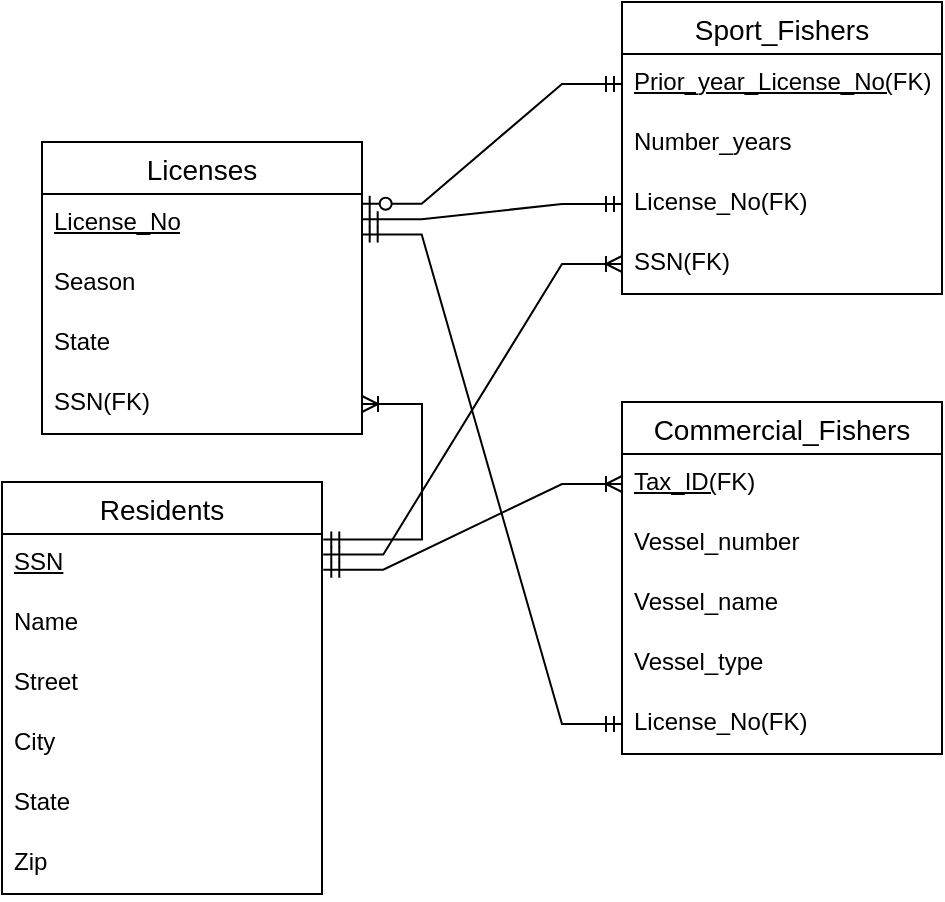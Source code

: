 <mxfile version="24.7.16">
  <diagram name="페이지-1" id="rK1tdjysPAr_Y2TKpE3c">
    <mxGraphModel dx="872" dy="462" grid="1" gridSize="10" guides="1" tooltips="1" connect="1" arrows="1" fold="1" page="1" pageScale="1" pageWidth="827" pageHeight="1169" math="0" shadow="0">
      <root>
        <mxCell id="0" />
        <mxCell id="1" parent="0" />
        <mxCell id="nwgFIAwb6D6mSzODj8zX-1" value="Licenses" style="swimlane;fontStyle=0;childLayout=stackLayout;horizontal=1;startSize=26;horizontalStack=0;resizeParent=1;resizeParentMax=0;resizeLast=0;collapsible=1;marginBottom=0;align=center;fontSize=14;" vertex="1" parent="1">
          <mxGeometry x="199" y="170" width="160" height="146" as="geometry" />
        </mxCell>
        <mxCell id="nwgFIAwb6D6mSzODj8zX-2" value="&lt;u&gt;License_No&lt;/u&gt;" style="text;strokeColor=none;fillColor=none;spacingLeft=4;spacingRight=4;overflow=hidden;rotatable=0;points=[[0,0.5],[1,0.5]];portConstraint=eastwest;fontSize=12;whiteSpace=wrap;html=1;" vertex="1" parent="nwgFIAwb6D6mSzODj8zX-1">
          <mxGeometry y="26" width="160" height="30" as="geometry" />
        </mxCell>
        <mxCell id="nwgFIAwb6D6mSzODj8zX-3" value="Season" style="text;strokeColor=none;fillColor=none;spacingLeft=4;spacingRight=4;overflow=hidden;rotatable=0;points=[[0,0.5],[1,0.5]];portConstraint=eastwest;fontSize=12;whiteSpace=wrap;html=1;" vertex="1" parent="nwgFIAwb6D6mSzODj8zX-1">
          <mxGeometry y="56" width="160" height="30" as="geometry" />
        </mxCell>
        <mxCell id="nwgFIAwb6D6mSzODj8zX-4" value="State" style="text;strokeColor=none;fillColor=none;spacingLeft=4;spacingRight=4;overflow=hidden;rotatable=0;points=[[0,0.5],[1,0.5]];portConstraint=eastwest;fontSize=12;whiteSpace=wrap;html=1;" vertex="1" parent="nwgFIAwb6D6mSzODj8zX-1">
          <mxGeometry y="86" width="160" height="30" as="geometry" />
        </mxCell>
        <mxCell id="nwgFIAwb6D6mSzODj8zX-14" value="&lt;div&gt;SSN(FK)&lt;/div&gt;" style="text;strokeColor=none;fillColor=none;spacingLeft=4;spacingRight=4;overflow=hidden;rotatable=0;points=[[0,0.5],[1,0.5]];portConstraint=eastwest;fontSize=12;whiteSpace=wrap;html=1;" vertex="1" parent="nwgFIAwb6D6mSzODj8zX-1">
          <mxGeometry y="116" width="160" height="30" as="geometry" />
        </mxCell>
        <mxCell id="nwgFIAwb6D6mSzODj8zX-5" value="Residents" style="swimlane;fontStyle=0;childLayout=stackLayout;horizontal=1;startSize=26;horizontalStack=0;resizeParent=1;resizeParentMax=0;resizeLast=0;collapsible=1;marginBottom=0;align=center;fontSize=14;" vertex="1" parent="1">
          <mxGeometry x="179" y="340" width="160" height="206" as="geometry" />
        </mxCell>
        <mxCell id="nwgFIAwb6D6mSzODj8zX-6" value="&lt;u&gt;SSN&lt;/u&gt;" style="text;strokeColor=none;fillColor=none;spacingLeft=4;spacingRight=4;overflow=hidden;rotatable=0;points=[[0,0.5],[1,0.5]];portConstraint=eastwest;fontSize=12;whiteSpace=wrap;html=1;" vertex="1" parent="nwgFIAwb6D6mSzODj8zX-5">
          <mxGeometry y="26" width="160" height="30" as="geometry" />
        </mxCell>
        <mxCell id="nwgFIAwb6D6mSzODj8zX-7" value="Name" style="text;strokeColor=none;fillColor=none;spacingLeft=4;spacingRight=4;overflow=hidden;rotatable=0;points=[[0,0.5],[1,0.5]];portConstraint=eastwest;fontSize=12;whiteSpace=wrap;html=1;" vertex="1" parent="nwgFIAwb6D6mSzODj8zX-5">
          <mxGeometry y="56" width="160" height="30" as="geometry" />
        </mxCell>
        <mxCell id="nwgFIAwb6D6mSzODj8zX-8" value="Street" style="text;strokeColor=none;fillColor=none;spacingLeft=4;spacingRight=4;overflow=hidden;rotatable=0;points=[[0,0.5],[1,0.5]];portConstraint=eastwest;fontSize=12;whiteSpace=wrap;html=1;" vertex="1" parent="nwgFIAwb6D6mSzODj8zX-5">
          <mxGeometry y="86" width="160" height="30" as="geometry" />
        </mxCell>
        <mxCell id="nwgFIAwb6D6mSzODj8zX-10" value="City" style="text;strokeColor=none;fillColor=none;spacingLeft=4;spacingRight=4;overflow=hidden;rotatable=0;points=[[0,0.5],[1,0.5]];portConstraint=eastwest;fontSize=12;whiteSpace=wrap;html=1;" vertex="1" parent="nwgFIAwb6D6mSzODj8zX-5">
          <mxGeometry y="116" width="160" height="30" as="geometry" />
        </mxCell>
        <mxCell id="nwgFIAwb6D6mSzODj8zX-12" value="State" style="text;strokeColor=none;fillColor=none;spacingLeft=4;spacingRight=4;overflow=hidden;rotatable=0;points=[[0,0.5],[1,0.5]];portConstraint=eastwest;fontSize=12;whiteSpace=wrap;html=1;" vertex="1" parent="nwgFIAwb6D6mSzODj8zX-5">
          <mxGeometry y="146" width="160" height="30" as="geometry" />
        </mxCell>
        <mxCell id="nwgFIAwb6D6mSzODj8zX-11" value="Zip" style="text;strokeColor=none;fillColor=none;spacingLeft=4;spacingRight=4;overflow=hidden;rotatable=0;points=[[0,0.5],[1,0.5]];portConstraint=eastwest;fontSize=12;whiteSpace=wrap;html=1;" vertex="1" parent="nwgFIAwb6D6mSzODj8zX-5">
          <mxGeometry y="176" width="160" height="30" as="geometry" />
        </mxCell>
        <mxCell id="nwgFIAwb6D6mSzODj8zX-15" value="Sport_Fishers" style="swimlane;fontStyle=0;childLayout=stackLayout;horizontal=1;startSize=26;horizontalStack=0;resizeParent=1;resizeParentMax=0;resizeLast=0;collapsible=1;marginBottom=0;align=center;fontSize=14;" vertex="1" parent="1">
          <mxGeometry x="489" y="100" width="160" height="146" as="geometry" />
        </mxCell>
        <mxCell id="nwgFIAwb6D6mSzODj8zX-18" value="&lt;u&gt;Prior_year_License_No(&lt;/u&gt;FK)" style="text;strokeColor=none;fillColor=none;spacingLeft=4;spacingRight=4;overflow=hidden;rotatable=0;points=[[0,0.5],[1,0.5]];portConstraint=eastwest;fontSize=12;whiteSpace=wrap;html=1;" vertex="1" parent="nwgFIAwb6D6mSzODj8zX-15">
          <mxGeometry y="26" width="160" height="30" as="geometry" />
        </mxCell>
        <mxCell id="nwgFIAwb6D6mSzODj8zX-17" value="Number_years" style="text;strokeColor=none;fillColor=none;spacingLeft=4;spacingRight=4;overflow=hidden;rotatable=0;points=[[0,0.5],[1,0.5]];portConstraint=eastwest;fontSize=12;whiteSpace=wrap;html=1;" vertex="1" parent="nwgFIAwb6D6mSzODj8zX-15">
          <mxGeometry y="56" width="160" height="30" as="geometry" />
        </mxCell>
        <mxCell id="nwgFIAwb6D6mSzODj8zX-16" value="License_No(FK)" style="text;strokeColor=none;fillColor=none;spacingLeft=4;spacingRight=4;overflow=hidden;rotatable=0;points=[[0,0.5],[1,0.5]];portConstraint=eastwest;fontSize=12;whiteSpace=wrap;html=1;" vertex="1" parent="nwgFIAwb6D6mSzODj8zX-15">
          <mxGeometry y="86" width="160" height="30" as="geometry" />
        </mxCell>
        <mxCell id="nwgFIAwb6D6mSzODj8zX-33" value="SSN(FK)" style="text;strokeColor=none;fillColor=none;spacingLeft=4;spacingRight=4;overflow=hidden;rotatable=0;points=[[0,0.5],[1,0.5]];portConstraint=eastwest;fontSize=12;whiteSpace=wrap;html=1;" vertex="1" parent="nwgFIAwb6D6mSzODj8zX-15">
          <mxGeometry y="116" width="160" height="30" as="geometry" />
        </mxCell>
        <mxCell id="nwgFIAwb6D6mSzODj8zX-22" value="Commercial_Fishers" style="swimlane;fontStyle=0;childLayout=stackLayout;horizontal=1;startSize=26;horizontalStack=0;resizeParent=1;resizeParentMax=0;resizeLast=0;collapsible=1;marginBottom=0;align=center;fontSize=14;" vertex="1" parent="1">
          <mxGeometry x="489" y="300" width="160" height="176" as="geometry" />
        </mxCell>
        <mxCell id="nwgFIAwb6D6mSzODj8zX-28" value="&lt;u&gt;Tax_ID(&lt;/u&gt;FK)" style="text;strokeColor=none;fillColor=none;spacingLeft=4;spacingRight=4;overflow=hidden;rotatable=0;points=[[0,0.5],[1,0.5]];portConstraint=eastwest;fontSize=12;whiteSpace=wrap;html=1;" vertex="1" parent="nwgFIAwb6D6mSzODj8zX-22">
          <mxGeometry y="26" width="160" height="30" as="geometry" />
        </mxCell>
        <mxCell id="nwgFIAwb6D6mSzODj8zX-25" value="Vessel_number" style="text;strokeColor=none;fillColor=none;spacingLeft=4;spacingRight=4;overflow=hidden;rotatable=0;points=[[0,0.5],[1,0.5]];portConstraint=eastwest;fontSize=12;whiteSpace=wrap;html=1;" vertex="1" parent="nwgFIAwb6D6mSzODj8zX-22">
          <mxGeometry y="56" width="160" height="30" as="geometry" />
        </mxCell>
        <mxCell id="nwgFIAwb6D6mSzODj8zX-27" value="Vessel_name" style="text;strokeColor=none;fillColor=none;spacingLeft=4;spacingRight=4;overflow=hidden;rotatable=0;points=[[0,0.5],[1,0.5]];portConstraint=eastwest;fontSize=12;whiteSpace=wrap;html=1;" vertex="1" parent="nwgFIAwb6D6mSzODj8zX-22">
          <mxGeometry y="86" width="160" height="30" as="geometry" />
        </mxCell>
        <mxCell id="nwgFIAwb6D6mSzODj8zX-29" value="Vessel_type" style="text;strokeColor=none;fillColor=none;spacingLeft=4;spacingRight=4;overflow=hidden;rotatable=0;points=[[0,0.5],[1,0.5]];portConstraint=eastwest;fontSize=12;whiteSpace=wrap;html=1;" vertex="1" parent="nwgFIAwb6D6mSzODj8zX-22">
          <mxGeometry y="116" width="160" height="30" as="geometry" />
        </mxCell>
        <mxCell id="nwgFIAwb6D6mSzODj8zX-24" value="License_No(FK)" style="text;strokeColor=none;fillColor=none;spacingLeft=4;spacingRight=4;overflow=hidden;rotatable=0;points=[[0,0.5],[1,0.5]];portConstraint=eastwest;fontSize=12;whiteSpace=wrap;html=1;" vertex="1" parent="nwgFIAwb6D6mSzODj8zX-22">
          <mxGeometry y="146" width="160" height="30" as="geometry" />
        </mxCell>
        <mxCell id="nwgFIAwb6D6mSzODj8zX-31" value="" style="edgeStyle=entityRelationEdgeStyle;fontSize=12;html=1;endArrow=ERoneToMany;startArrow=ERmandOne;rounded=0;exitX=1.004;exitY=0.09;exitDx=0;exitDy=0;exitPerimeter=0;" edge="1" parent="1" source="nwgFIAwb6D6mSzODj8zX-6" target="nwgFIAwb6D6mSzODj8zX-14">
          <mxGeometry width="100" height="100" relative="1" as="geometry">
            <mxPoint x="259" y="436" as="sourcePoint" />
            <mxPoint x="359" y="336" as="targetPoint" />
          </mxGeometry>
        </mxCell>
        <mxCell id="nwgFIAwb6D6mSzODj8zX-32" value="" style="edgeStyle=entityRelationEdgeStyle;fontSize=12;html=1;endArrow=ERzeroToOne;startArrow=ERmandOne;rounded=0;entryX=0.999;entryY=0.163;entryDx=0;entryDy=0;entryPerimeter=0;" edge="1" parent="1" source="nwgFIAwb6D6mSzODj8zX-18" target="nwgFIAwb6D6mSzODj8zX-2">
          <mxGeometry width="100" height="100" relative="1" as="geometry">
            <mxPoint x="299" y="150" as="sourcePoint" />
            <mxPoint x="419" y="190" as="targetPoint" />
            <Array as="points">
              <mxPoint x="139" y="-30" />
            </Array>
          </mxGeometry>
        </mxCell>
        <mxCell id="nwgFIAwb6D6mSzODj8zX-34" value="" style="edgeStyle=entityRelationEdgeStyle;fontSize=12;html=1;endArrow=ERmandOne;startArrow=ERmandOne;rounded=0;exitX=0.999;exitY=0.675;exitDx=0;exitDy=0;exitPerimeter=0;" edge="1" parent="1" source="nwgFIAwb6D6mSzODj8zX-2" target="nwgFIAwb6D6mSzODj8zX-24">
          <mxGeometry width="100" height="100" relative="1" as="geometry">
            <mxPoint x="469" y="320" as="sourcePoint" />
            <mxPoint x="569" y="220" as="targetPoint" />
          </mxGeometry>
        </mxCell>
        <mxCell id="nwgFIAwb6D6mSzODj8zX-35" value="&lt;span style=&quot;color: rgba(0, 0, 0, 0); font-family: monospace; font-size: 0px; text-align: start; background-color: rgb(251, 251, 251);&quot;&gt;%3CmxGraphModel%3E%3Croot%3E%3CmxCell%20id%3D%220%22%2F%3E%3CmxCell%20id%3D%221%22%20parent%3D%220%22%2F%3E%3CmxCell%20id%3D%222%22%20value%3D%22%22%20style%3D%22edgeStyle%3DentityRelationEdgeStyle%3BfontSize%3D12%3Bhtml%3D1%3BendArrow%3DERoneToMany%3BstartArrow%3DERmandOne%3Brounded%3D0%3B%22%20edge%3D%221%22%20parent%3D%221%22%3E%3CmxGeometry%20width%3D%22100%22%20height%3D%22100%22%20relative%3D%221%22%20as%3D%22geometry%22%3E%3CmxPoint%20x%3D%22230%22%20y%3D%22381%22%20as%3D%22sourcePoint%22%2F%3E%3CmxPoint%20x%3D%22240%22%20y%3D%22301%22%20as%3D%22targetPoint%22%2F%3E%3C%2FmxGeometry%3E%3C%2FmxCell%3E%3C%2Froot%3E%3C%2FmxGraphModel%3E&lt;/span&gt;&lt;span style=&quot;color: rgba(0, 0, 0, 0); font-family: monospace; font-size: 0px; text-align: start; background-color: rgb(251, 251, 251);&quot;&gt;%3CmxGraphModel%3E%3Croot%3E%3CmxCell%20id%3D%220%22%2F%3E%3CmxCell%20id%3D%221%22%20parent%3D%220%22%2F%3E%3CmxCell%20id%3D%222%22%20value%3D%22%22%20style%3D%22edgeStyle%3DentityRelationEdgeStyle%3BfontSize%3D12%3Bhtml%3D1%3BendArrow%3DERoneToMany%3BstartArrow%3DERmandOne%3Brounded%3D0%3B%22%20edge%3D%221%22%20parent%3D%221%22%3E%3CmxGeometry%20width%3D%22100%22%20height%3D%22100%22%20relative%3D%221%22%20as%3D%22geometry%22%3E%3CmxPoint%20x%3D%22230%22%20y%3D%22381%22%20as%3D%22sourcePoint%22%2F%3E%3CmxPoint%20x%3D%22240%22%20y%3D%22301%22%20as%3D%22targetPoint%22%2F%3E%3C%2FmxGeometry%3E%3C%2FmxCell%3E%3C%2Froot%3E%3C%2FmxGraphModel%3E&lt;/span&gt;" style="edgeStyle=entityRelationEdgeStyle;fontSize=12;html=1;endArrow=ERoneToMany;startArrow=ERmandOne;rounded=0;entryX=0;entryY=0.5;entryDx=0;entryDy=0;exitX=1.004;exitY=0.34;exitDx=0;exitDy=0;exitPerimeter=0;" edge="1" parent="1" source="nwgFIAwb6D6mSzODj8zX-6" target="nwgFIAwb6D6mSzODj8zX-33">
          <mxGeometry width="100" height="100" relative="1" as="geometry">
            <mxPoint x="359" y="391" as="sourcePoint" />
            <mxPoint x="369" y="311" as="targetPoint" />
          </mxGeometry>
        </mxCell>
        <mxCell id="nwgFIAwb6D6mSzODj8zX-36" value="&lt;span style=&quot;color: rgba(0, 0, 0, 0); font-family: monospace; font-size: 0px; text-align: start; background-color: rgb(251, 251, 251);&quot;&gt;%3CmxGraphModel%3E%3Croot%3E%3CmxCell%20id%3D%220%22%2F%3E%3CmxCell%20id%3D%221%22%20parent%3D%220%22%2F%3E%3CmxCell%20id%3D%222%22%20value%3D%22%22%20style%3D%22edgeStyle%3DentityRelationEdgeStyle%3BfontSize%3D12%3Bhtml%3D1%3BendArrow%3DERoneToMany%3BstartArrow%3DERmandOne%3Brounded%3D0%3B%22%20edge%3D%221%22%20parent%3D%221%22%3E%3CmxGeometry%20width%3D%22100%22%20height%3D%22100%22%20relative%3D%221%22%20as%3D%22geometry%22%3E%3CmxPoint%20x%3D%22230%22%20y%3D%22381%22%20as%3D%22sourcePoint%22%2F%3E%3CmxPoint%20x%3D%22240%22%20y%3D%22301%22%20as%3D%22targetPoint%22%2F%3E%3C%2FmxGeometry%3E%3C%2FmxCell%3E%3C%2Froot%3E%3C%2FmxGraphModel%3E&lt;/span&gt;&lt;span style=&quot;color: rgba(0, 0, 0, 0); font-family: monospace; font-size: 0px; text-align: start; background-color: rgb(251, 251, 251);&quot;&gt;%3CmxGraphModel%3E%3Croot%3E%3CmxCell%20id%3D%220%22%2F%3E%3CmxCell%20id%3D%221%22%20parent%3D%220%22%2F%3E%3CmxCell%20id%3D%222%22%20value%3D%22%22%20style%3D%22edgeStyle%3DentityRelationEdgeStyle%3BfontSize%3D12%3Bhtml%3D1%3BendArrow%3DERoneToMany%3BstartArrow%3DERmandOne%3Brounded%3D0%3B%22%20edge%3D%221%22%20parent%3D%221%22%3E%3CmxGeometry%20width%3D%22100%22%20height%3D%22100%22%20relative%3D%221%22%20as%3D%22geometry%22%3E%3CmxPoint%20x%3D%22230%22%20y%3D%22381%22%20as%3D%22sourcePoint%22%2F%3E%3CmxPoint%20x%3D%22240%22%20y%3D%22301%22%20as%3D%22targetPoint%22%2F%3E%3C%2FmxGeometry%3E%3C%2FmxCell%3E%3C%2Froot%3E%3C%2FmxGraphModel%3E&lt;/span&gt;" style="edgeStyle=entityRelationEdgeStyle;fontSize=12;html=1;endArrow=ERoneToMany;startArrow=ERmandOne;rounded=0;exitX=1.004;exitY=0.595;exitDx=0;exitDy=0;exitPerimeter=0;" edge="1" parent="1" source="nwgFIAwb6D6mSzODj8zX-6" target="nwgFIAwb6D6mSzODj8zX-28">
          <mxGeometry width="100" height="100" relative="1" as="geometry">
            <mxPoint x="350" y="386" as="sourcePoint" />
            <mxPoint x="539" y="340" as="targetPoint" />
          </mxGeometry>
        </mxCell>
        <mxCell id="nwgFIAwb6D6mSzODj8zX-37" value="" style="edgeStyle=entityRelationEdgeStyle;fontSize=12;html=1;endArrow=ERmandOne;startArrow=ERmandOne;rounded=0;exitX=0.999;exitY=0.421;exitDx=0;exitDy=0;exitPerimeter=0;" edge="1" parent="1" source="nwgFIAwb6D6mSzODj8zX-2" target="nwgFIAwb6D6mSzODj8zX-16">
          <mxGeometry width="100" height="100" relative="1" as="geometry">
            <mxPoint x="399" y="200" as="sourcePoint" />
            <mxPoint x="459" y="200" as="targetPoint" />
          </mxGeometry>
        </mxCell>
      </root>
    </mxGraphModel>
  </diagram>
</mxfile>
